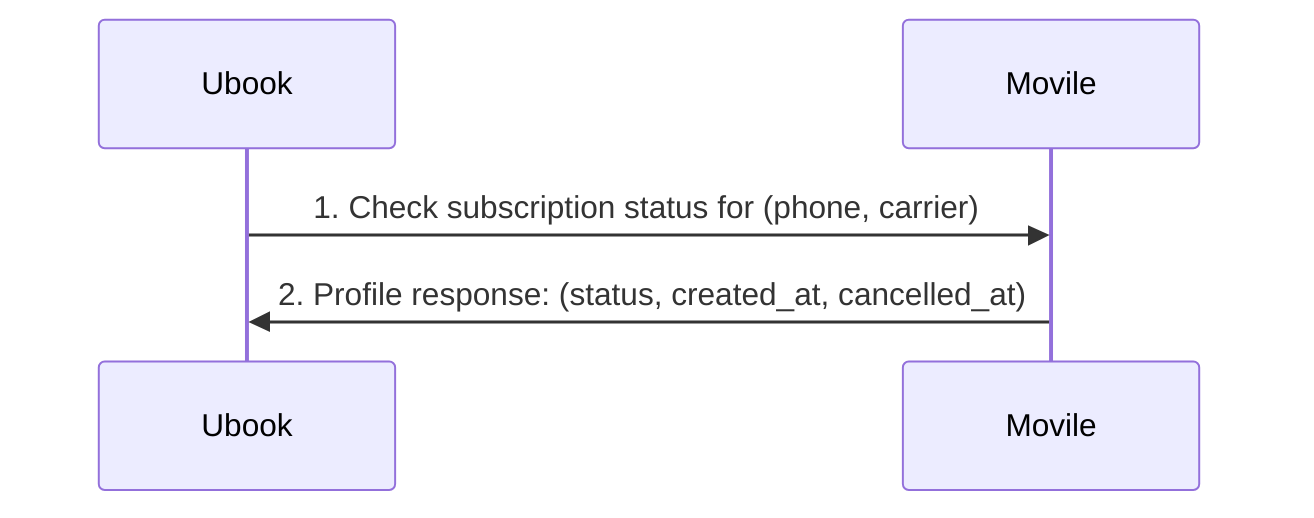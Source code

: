 sequenceDiagram
    Ubook ->> Movile: 1. Check subscription status for (phone, carrier)
    Movile ->> Ubook: 2. Profile response: (status, created_at, cancelled_at)